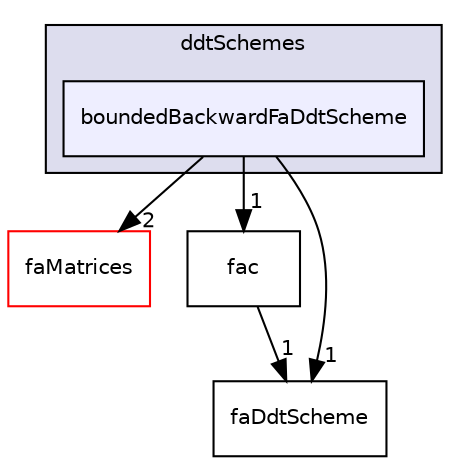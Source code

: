 digraph "src/finiteArea/finiteArea/ddtSchemes/boundedBackwardFaDdtScheme" {
  bgcolor=transparent;
  compound=true
  node [ fontsize="10", fontname="Helvetica"];
  edge [ labelfontsize="10", labelfontname="Helvetica"];
  subgraph clusterdir_02627098f459dfbfeff8bc2fa413196a {
    graph [ bgcolor="#ddddee", pencolor="black", label="ddtSchemes" fontname="Helvetica", fontsize="10", URL="dir_02627098f459dfbfeff8bc2fa413196a.html"]
  dir_7563b40dccda876a71777b73aee61936 [shape=box, label="boundedBackwardFaDdtScheme", style="filled", fillcolor="#eeeeff", pencolor="black", URL="dir_7563b40dccda876a71777b73aee61936.html"];
  }
  dir_11fa0d52a0a43d2db65b942bd42d04b1 [shape=box label="faMatrices" color="red" URL="dir_11fa0d52a0a43d2db65b942bd42d04b1.html"];
  dir_15aafd37ee87fbe9911ba23e923cc2c7 [shape=box label="fac" URL="dir_15aafd37ee87fbe9911ba23e923cc2c7.html"];
  dir_125b19edec5ca754b284e015d043cbf2 [shape=box label="faDdtScheme" URL="dir_125b19edec5ca754b284e015d043cbf2.html"];
  dir_15aafd37ee87fbe9911ba23e923cc2c7->dir_125b19edec5ca754b284e015d043cbf2 [headlabel="1", labeldistance=1.5 headhref="dir_000789_000783.html"];
  dir_7563b40dccda876a71777b73aee61936->dir_11fa0d52a0a43d2db65b942bd42d04b1 [headlabel="2", labeldistance=1.5 headhref="dir_000781_000716.html"];
  dir_7563b40dccda876a71777b73aee61936->dir_15aafd37ee87fbe9911ba23e923cc2c7 [headlabel="1", labeldistance=1.5 headhref="dir_000781_000789.html"];
  dir_7563b40dccda876a71777b73aee61936->dir_125b19edec5ca754b284e015d043cbf2 [headlabel="1", labeldistance=1.5 headhref="dir_000781_000783.html"];
}
